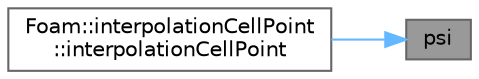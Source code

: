 digraph "psi"
{
 // LATEX_PDF_SIZE
  bgcolor="transparent";
  edge [fontname=Helvetica,fontsize=10,labelfontname=Helvetica,labelfontsize=10];
  node [fontname=Helvetica,fontsize=10,shape=box,height=0.2,width=0.4];
  rankdir="RL";
  Node1 [id="Node000001",label="psi",height=0.2,width=0.4,color="gray40", fillcolor="grey60", style="filled", fontcolor="black",tooltip=" "];
  Node1 -> Node2 [id="edge1_Node000001_Node000002",dir="back",color="steelblue1",style="solid",tooltip=" "];
  Node2 [id="Node000002",label="Foam::interpolationCellPoint\l::interpolationCellPoint",height=0.2,width=0.4,color="grey40", fillcolor="white", style="filled",URL="$classFoam_1_1interpolationCellPoint.html#a91510bfe938f5a1b0b6bde407beecc06",tooltip=" "];
}
